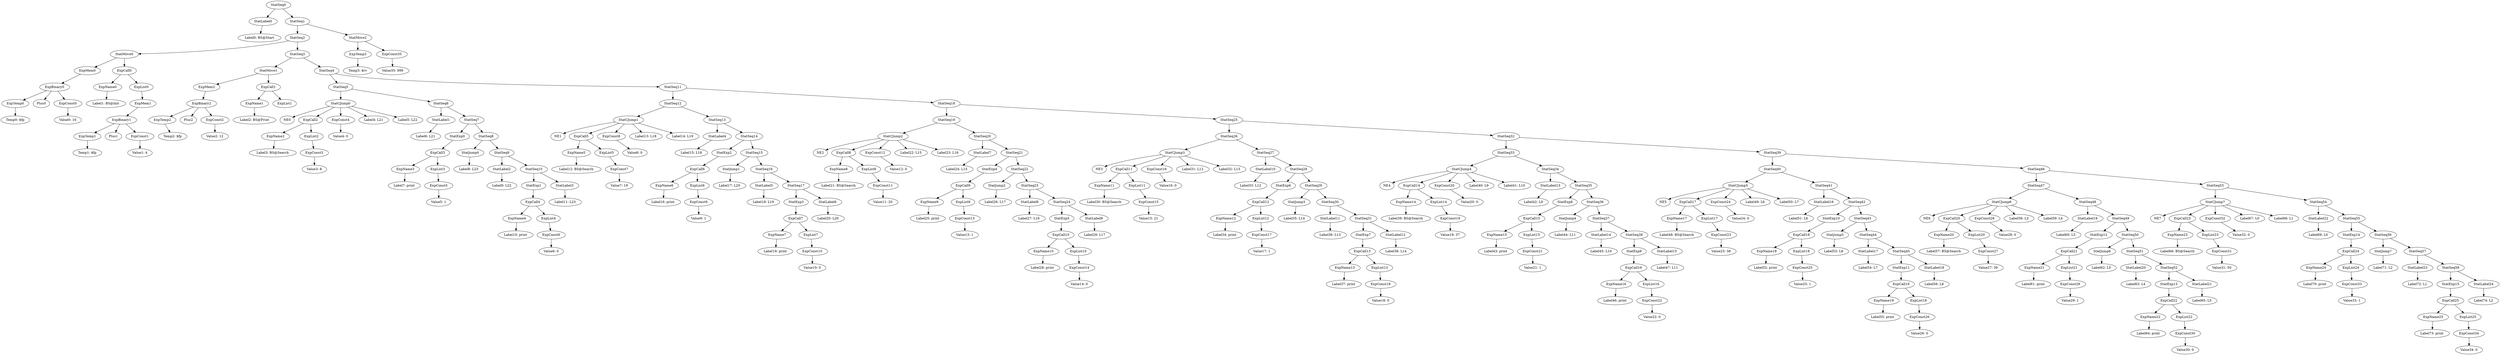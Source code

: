 digraph {
	ordering = out;
	StatLabel24 -> "Label74: L2";
	StatSeq58 -> StatExp15;
	StatSeq58 -> StatLabel24;
	ExpCall25 -> ExpName25;
	ExpCall25 -> ExpList25;
	ExpName25 -> "Label73: print";
	StatSeq57 -> StatLabel23;
	StatSeq57 -> StatSeq58;
	StatSeq56 -> StatJump7;
	StatSeq56 -> StatSeq57;
	StatJump7 -> "Label71: L2";
	StatSeq55 -> StatExp14;
	StatSeq55 -> StatSeq56;
	ExpList24 -> ExpConst33;
	ExpCall24 -> ExpName24;
	ExpCall24 -> ExpList24;
	ExpName24 -> "Label70: print";
	StatLabel22 -> "Label69: L0";
	StatSeq53 -> StatCJump7;
	StatSeq53 -> StatSeq54;
	ExpConst32 -> "Value32: 0";
	ExpList23 -> ExpConst31;
	ExpConst31 -> "Value31: 50";
	ExpCall23 -> ExpName23;
	ExpCall23 -> ExpList23;
	StatLabel21 -> "Label65: L5";
	StatSeq52 -> StatExp13;
	StatSeq52 -> StatLabel21;
	StatExp13 -> ExpCall22;
	ExpConst30 -> "Value30: 0";
	ExpConst35 -> "Value35: 999";
	ExpCall22 -> ExpName22;
	ExpCall22 -> ExpList22;
	StatSeq51 -> StatLabel20;
	StatSeq51 -> StatSeq52;
	StatJump6 -> "Label62: L5";
	StatSeq49 -> StatExp12;
	StatSeq49 -> StatSeq50;
	StatCJump7 -> NE7;
	StatCJump7 -> ExpCall23;
	StatCJump7 -> ExpConst32;
	StatCJump7 -> "Label67: L0";
	StatCJump7 -> "Label68: L1";
	StatJump2 -> "Label26: L17";
	StatLabel10 -> "Label33: L12";
	StatExp4 -> ExpCall9;
	StatSeq27 -> StatLabel10;
	StatSeq27 -> StatSeq28;
	ExpConst13 -> "Value13: 1";
	ExpName9 -> "Label25: print";
	StatSeq20 -> StatLabel7;
	StatSeq20 -> StatSeq21;
	StatSeq22 -> StatJump2;
	StatSeq22 -> StatSeq23;
	StatSeq19 -> StatCJump2;
	StatSeq19 -> StatSeq20;
	ExpList8 -> ExpConst11;
	ExpConst11 -> "Value11: 20";
	ExpCall8 -> ExpName8;
	ExpCall8 -> ExpList8;
	StatSeq54 -> StatLabel22;
	StatSeq54 -> StatSeq55;
	ExpConst15 -> "Value15: 21";
	StatLabel23 -> "Label72: L1";
	StatCJump2 -> NE2;
	StatCJump2 -> ExpCall8;
	StatCJump2 -> ExpConst12;
	StatCJump2 -> "Label22: L15";
	StatCJump2 -> "Label23: L16";
	ExpList7 -> ExpConst10;
	ExpConst10 -> "Value10: 0";
	ExpBinary1 -> ExpTemp1;
	ExpBinary1 -> Plus1;
	ExpBinary1 -> ExpConst1;
	ExpCall7 -> ExpName7;
	ExpCall7 -> ExpList7;
	StatSeq35 -> StatExp8;
	StatSeq35 -> StatSeq36;
	StatSeq16 -> StatLabel5;
	StatSeq16 -> StatSeq17;
	StatSeq7 -> StatExp0;
	StatSeq7 -> StatSeq8;
	StatExp8 -> ExpCall15;
	ExpConst27 -> "Value27: 39";
	StatExp12 -> ExpCall21;
	StatLabel5 -> "Label18: L19";
	StatJump1 -> "Label17: L20";
	StatExp2 -> ExpCall6;
	StatLabel2 -> "Label9: L22";
	ExpCall12 -> ExpName12;
	ExpCall12 -> ExpList12;
	ExpCall6 -> ExpName6;
	ExpCall6 -> ExpList6;
	ExpName6 -> "Label16: print";
	StatSeq12 -> StatCJump1;
	StatSeq12 -> StatSeq13;
	ExpCall9 -> ExpName9;
	ExpCall9 -> ExpList9;
	ExpConst33 -> "Value33: 1";
	ExpConst21 -> "Value21: 1";
	ExpList5 -> ExpConst7;
	StatSeq38 -> StatExp9;
	StatSeq38 -> StatLabel15;
	ExpConst7 -> "Value7: 19";
	ExpCall5 -> ExpName5;
	ExpCall5 -> ExpList5;
	StatCJump6 -> NE6;
	StatCJump6 -> ExpCall20;
	StatCJump6 -> ExpConst28;
	StatCJump6 -> "Label58: L3";
	StatCJump6 -> "Label59: L4";
	ExpConst34 -> "Value34: 0";
	StatCJump1 -> NE1;
	StatCJump1 -> ExpCall5;
	StatCJump1 -> ExpConst8;
	StatCJump1 -> "Label13: L18";
	StatCJump1 -> "Label14: L19";
	ExpCall3 -> ExpName3;
	ExpCall3 -> ExpList3;
	ExpName16 -> "Label46: print";
	ExpConst25 -> "Value25: 1";
	StatExp1 -> ExpCall4;
	ExpConst2 -> "Value2: 12";
	ExpCall2 -> ExpName2;
	ExpCall2 -> ExpList2;
	StatSeq21 -> StatExp4;
	StatSeq21 -> StatSeq22;
	StatExp0 -> ExpCall3;
	ExpTemp2 -> "Temp2: $fp";
	StatLabel11 -> "Label36: L13";
	ExpConst12 -> "Value12: 0";
	ExpList20 -> ExpConst27;
	ExpName1 -> "Label2: BS@Print";
	StatSeq13 -> StatLabel4;
	StatSeq13 -> StatSeq14;
	StatMove1 -> ExpMem2;
	StatMove1 -> ExpCall1;
	ExpList18 -> ExpConst25;
	StatCJump0 -> NE0;
	StatCJump0 -> ExpCall2;
	StatCJump0 -> ExpConst4;
	StatCJump0 -> "Label4: L21";
	StatCJump0 -> "Label5: L22";
	StatSeq17 -> StatExp3;
	StatSeq17 -> StatLabel6;
	StatSeq1 -> StatSeq2;
	StatSeq1 -> StatMove2;
	StatSeq30 -> StatLabel11;
	StatSeq30 -> StatSeq31;
	ExpName22 -> "Label64: print";
	StatLabel4 -> "Label15: L18";
	StatSeq23 -> StatLabel8;
	StatSeq23 -> StatSeq24;
	ExpCall16 -> ExpName16;
	ExpCall16 -> ExpList16;
	ExpCall19 -> ExpName19;
	ExpCall19 -> ExpList19;
	StatSeq5 -> StatCJump0;
	StatSeq5 -> StatSeq6;
	ExpConst1 -> "Value1: 4";
	StatExp14 -> ExpCall24;
	ExpName3 -> "Label7: print";
	ExpList6 -> ExpConst9;
	ExpName15 -> "Label43: print";
	StatMove0 -> ExpMem0;
	StatMove0 -> ExpCall0;
	ExpName23 -> "Label66: BS@Search";
	StatExp9 -> ExpCall16;
	StatLabel1 -> "Label6: L21";
	StatJump0 -> "Label8: L23";
	ExpName7 -> "Label19: print";
	ExpList13 -> ExpConst18;
	StatSeq9 -> StatLabel2;
	StatSeq9 -> StatSeq10;
	ExpTemp1 -> "Temp1: $fp";
	ExpTemp0 -> "Temp0: $fp";
	ExpList21 -> ExpConst29;
	ExpName2 -> "Label3: BS@Search";
	ExpConst6 -> "Value6: 0";
	ExpMem1 -> ExpBinary1;
	StatSeq11 -> StatSeq12;
	StatSeq11 -> StatSeq18;
	ExpMem2 -> ExpBinary2;
	StatSeq42 -> StatExp10;
	StatSeq42 -> StatSeq43;
	StatLabel7 -> "Label24: L15";
	ExpConst0 -> "Value0: 16";
	ExpCall18 -> ExpName18;
	ExpCall18 -> ExpList18;
	StatSeq4 -> StatSeq5;
	StatSeq4 -> StatSeq11;
	ExpMem0 -> ExpBinary0;
	ExpBinary2 -> ExpTemp2;
	ExpBinary2 -> Plus2;
	ExpBinary2 -> ExpConst2;
	ExpName5 -> "Label12: BS@Search";
	ExpConst26 -> "Value26: 0";
	ExpConst18 -> "Value18: 0";
	ExpName0 -> "Label1: BS@Init";
	ExpCall15 -> ExpName15;
	ExpCall15 -> ExpList15;
	StatSeq3 -> StatMove1;
	StatSeq3 -> StatSeq4;
	StatLabel6 -> "Label20: L20";
	ExpConst23 -> "Value23: 38";
	ExpCall0 -> ExpName0;
	ExpCall0 -> ExpList0;
	StatLabel18 -> "Label56: L8";
	ExpConst3 -> "Value3: 8";
	ExpList25 -> ExpConst34;
	StatExp7 -> ExpCall13;
	ExpList2 -> ExpConst3;
	StatSeq32 -> StatSeq33;
	StatSeq32 -> StatSeq39;
	ExpConst4 -> "Value4: 0";
	StatSeq0 -> StatLabel0;
	StatSeq0 -> StatSeq1;
	ExpCall4 -> ExpName4;
	ExpCall4 -> ExpList4;
	StatJump3 -> "Label35: L14";
	ExpTemp3 -> "Temp3: $rv";
	StatSeq37 -> StatLabel14;
	StatSeq37 -> StatSeq38;
	StatLabel8 -> "Label27: L16";
	StatSeq6 -> StatLabel1;
	StatSeq6 -> StatSeq7;
	ExpList19 -> ExpConst26;
	StatSeq8 -> StatJump0;
	StatSeq8 -> StatSeq9;
	ExpList3 -> ExpConst5;
	StatLabel19 -> "Label60: L3";
	ExpList4 -> ExpConst6;
	ExpName10 -> "Label28: print";
	StatSeq39 -> StatSeq40;
	StatSeq39 -> StatSeq46;
	StatMove2 -> ExpTemp3;
	StatMove2 -> ExpConst35;
	ExpName8 -> "Label21: BS@Search";
	ExpList16 -> ExpConst22;
	ExpConst9 -> "Value9: 1";
	ExpConst14 -> "Value14: 0";
	ExpList10 -> ExpConst14;
	StatExp6 -> ExpCall12;
	StatLabel12 -> "Label38: L14";
	ExpBinary0 -> ExpTemp0;
	ExpBinary0 -> Plus0;
	ExpBinary0 -> ExpConst0;
	StatExp5 -> ExpCall10;
	StatSeq46 -> StatSeq47;
	StatSeq46 -> StatSeq53;
	StatSeq24 -> StatExp5;
	StatSeq24 -> StatLabel9;
	StatLabel9 -> "Label29: L17";
	StatExp15 -> ExpCall25;
	ExpList12 -> ExpConst17;
	ExpList9 -> ExpConst13;
	StatCJump3 -> NE3;
	StatCJump3 -> ExpCall11;
	StatCJump3 -> ExpConst16;
	StatCJump3 -> "Label31: L12";
	StatCJump3 -> "Label32: L13";
	ExpName11 -> "Label30: BS@Search";
	ExpList11 -> ExpConst15;
	ExpConst16 -> "Value16: 0";
	ExpConst5 -> "Value5: 1";
	StatSeq26 -> StatCJump3;
	StatSeq26 -> StatSeq27;
	ExpName12 -> "Label34: print";
	StatSeq31 -> StatExp7;
	StatSeq31 -> StatLabel12;
	ExpConst17 -> "Value17: 1";
	StatSeq28 -> StatExp6;
	StatSeq28 -> StatSeq29;
	ExpCall13 -> ExpName13;
	ExpCall13 -> ExpList13;
	StatSeq44 -> StatLabel17;
	StatSeq44 -> StatSeq45;
	StatSeq25 -> StatSeq26;
	StatSeq25 -> StatSeq32;
	StatSeq14 -> StatExp2;
	StatSeq14 -> StatSeq15;
	StatCJump4 -> NE4;
	StatCJump4 -> ExpCall14;
	StatCJump4 -> ExpConst20;
	StatCJump4 -> "Label40: L9";
	StatCJump4 -> "Label41: L10";
	StatSeq48 -> StatLabel19;
	StatSeq48 -> StatSeq49;
	ExpName14 -> "Label39: BS@Search";
	ExpName4 -> "Label10: print";
	ExpCall14 -> ExpName14;
	ExpCall14 -> ExpList14;
	ExpConst19 -> "Value19: 37";
	StatSeq45 -> StatExp11;
	StatSeq45 -> StatLabel18;
	ExpList14 -> ExpConst19;
	StatSeq29 -> StatJump3;
	StatSeq29 -> StatSeq30;
	ExpConst20 -> "Value20: 0";
	StatSeq15 -> StatJump1;
	StatSeq15 -> StatSeq16;
	StatSeq33 -> StatCJump4;
	StatSeq33 -> StatSeq34;
	StatSeq2 -> StatMove0;
	StatSeq2 -> StatSeq3;
	StatLabel13 -> "Label42: L9";
	StatSeq34 -> StatLabel13;
	StatSeq34 -> StatSeq35;
	ExpList0 -> ExpMem1;
	ExpConst22 -> "Value22: 0";
	ExpList15 -> ExpConst21;
	StatLabel0 -> "Label0: BS@Start";
	ExpConst24 -> "Value24: 0";
	StatJump4 -> "Label44: L11";
	StatSeq36 -> StatJump4;
	StatSeq36 -> StatSeq37;
	StatSeq10 -> StatExp1;
	StatSeq10 -> StatLabel3;
	StatLabel14 -> "Label45: L10";
	StatLabel15 -> "Label47: L11";
	StatLabel20 -> "Label63: L4";
	ExpCall1 -> ExpName1;
	ExpCall1 -> ExpList1;
	StatCJump5 -> NE5;
	StatCJump5 -> ExpCall17;
	StatCJump5 -> ExpConst24;
	StatCJump5 -> "Label49: L6";
	StatCJump5 -> "Label50: L7";
	ExpCall11 -> ExpName11;
	ExpCall11 -> ExpList11;
	ExpName17 -> "Label48: BS@Search";
	ExpList22 -> ExpConst30;
	StatSeq50 -> StatJump6;
	StatSeq50 -> StatSeq51;
	ExpCall17 -> ExpName17;
	ExpCall17 -> ExpList17;
	StatSeq40 -> StatCJump5;
	StatSeq40 -> StatSeq41;
	ExpList17 -> ExpConst23;
	StatLabel3 -> "Label11: L23";
	StatSeq18 -> StatSeq19;
	StatSeq18 -> StatSeq25;
	StatSeq41 -> StatLabel16;
	StatSeq41 -> StatSeq42;
	ExpName13 -> "Label37: print";
	ExpName18 -> "Label52: print";
	StatExp10 -> ExpCall18;
	StatSeq43 -> StatJump5;
	StatSeq43 -> StatSeq44;
	StatExp3 -> ExpCall7;
	ExpConst8 -> "Value8: 0";
	StatJump5 -> "Label53: L8";
	StatLabel17 -> "Label54: L7";
	ExpConst29 -> "Value29: 1";
	ExpName19 -> "Label55: print";
	StatExp11 -> ExpCall19;
	ExpName20 -> "Label57: BS@Search";
	ExpCall20 -> ExpName20;
	ExpCall20 -> ExpList20;
	ExpConst28 -> "Value28: 0";
	StatSeq47 -> StatCJump6;
	StatSeq47 -> StatSeq48;
	StatLabel16 -> "Label51: L6";
	ExpCall10 -> ExpName10;
	ExpCall10 -> ExpList10;
	ExpName21 -> "Label61: print";
	ExpCall21 -> ExpName21;
	ExpCall21 -> ExpList21;
}

